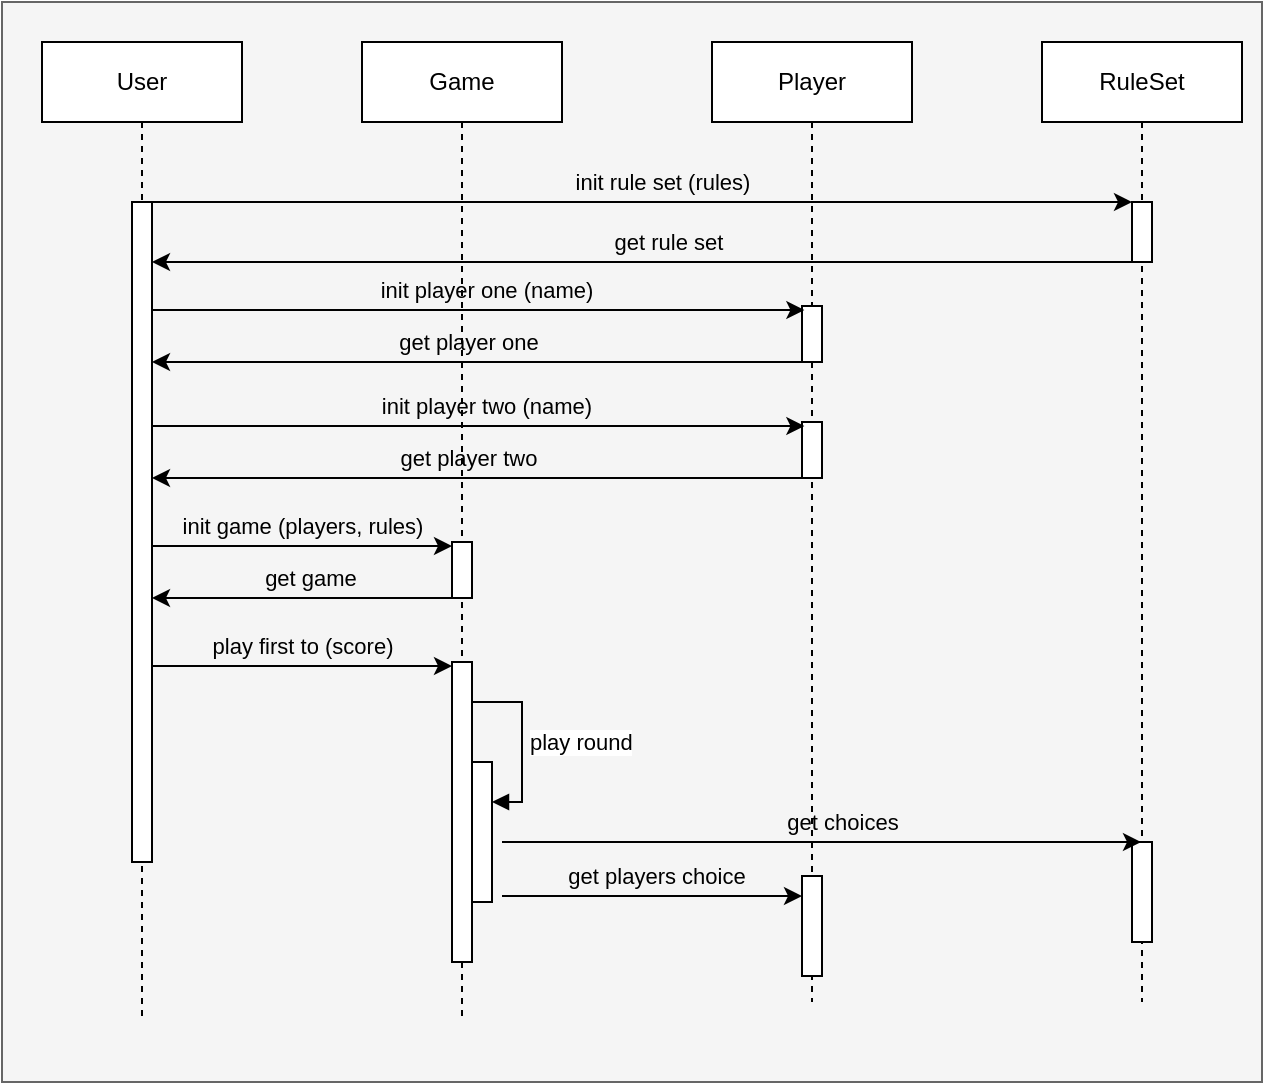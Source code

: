 <mxfile>
    <diagram id="u9CfZ9LrfUK4aCFaM3PY" name="Page-1">
        <mxGraphModel dx="937" dy="570" grid="1" gridSize="10" guides="1" tooltips="1" connect="1" arrows="1" fold="1" page="1" pageScale="1" pageWidth="850" pageHeight="1100" math="0" shadow="0">
            <root>
                <mxCell id="0"/>
                <mxCell id="1" parent="0"/>
                <mxCell id="68" value="" style="rounded=0;whiteSpace=wrap;html=1;fillColor=#f5f5f5;strokeColor=#666666;fontColor=#333333;" vertex="1" parent="1">
                    <mxGeometry x="20" y="220" width="630" height="540" as="geometry"/>
                </mxCell>
                <mxCell id="20" value="Game" style="shape=umlLifeline;perimeter=lifelinePerimeter;whiteSpace=wrap;html=1;container=1;dropTarget=0;collapsible=0;recursiveResize=0;outlineConnect=0;portConstraint=eastwest;newEdgeStyle={&quot;curved&quot;:0,&quot;rounded&quot;:0};labelBackgroundColor=none;" vertex="1" parent="1">
                    <mxGeometry x="200" y="240" width="100" height="490" as="geometry"/>
                </mxCell>
                <mxCell id="42" value="" style="html=1;points=[[0,0,0,0,5],[0,1,0,0,-5],[1,0,0,0,5],[1,1,0,0,-5]];perimeter=orthogonalPerimeter;outlineConnect=0;targetShapes=umlLifeline;portConstraint=eastwest;newEdgeStyle={&quot;curved&quot;:0,&quot;rounded&quot;:0};" vertex="1" parent="20">
                    <mxGeometry x="45" y="250" width="10" height="28" as="geometry"/>
                </mxCell>
                <mxCell id="51" value="" style="html=1;points=[[0,0,0,0,5],[0,1,0,0,-5],[1,0,0,0,5],[1,1,0,0,-5]];perimeter=orthogonalPerimeter;outlineConnect=0;targetShapes=umlLifeline;portConstraint=eastwest;newEdgeStyle={&quot;curved&quot;:0,&quot;rounded&quot;:0};" vertex="1" parent="20">
                    <mxGeometry x="45" y="310" width="10" height="150" as="geometry"/>
                </mxCell>
                <mxCell id="52" style="edgeStyle=none;html=1;" edge="1" parent="20" target="51">
                    <mxGeometry relative="1" as="geometry">
                        <mxPoint x="-109.0" y="312.0" as="sourcePoint"/>
                        <mxPoint x="221.19" y="312.0" as="targetPoint"/>
                    </mxGeometry>
                </mxCell>
                <mxCell id="53" value="play first to (score)" style="edgeLabel;html=1;align=center;verticalAlign=middle;resizable=0;points=[];labelBackgroundColor=none;" vertex="1" connectable="0" parent="52">
                    <mxGeometry x="0.098" relative="1" as="geometry">
                        <mxPoint x="-6" y="-10" as="offset"/>
                    </mxGeometry>
                </mxCell>
                <mxCell id="58" value="" style="html=1;points=[[0,0,0,0,5],[0,1,0,0,-5],[1,0,0,0,5],[1,1,0,0,-5]];perimeter=orthogonalPerimeter;outlineConnect=0;targetShapes=umlLifeline;portConstraint=eastwest;newEdgeStyle={&quot;curved&quot;:0,&quot;rounded&quot;:0};" vertex="1" parent="20">
                    <mxGeometry x="55" y="360" width="10" height="70" as="geometry"/>
                </mxCell>
                <mxCell id="59" value="play round" style="html=1;align=left;spacingLeft=2;endArrow=block;rounded=0;edgeStyle=orthogonalEdgeStyle;curved=0;rounded=0;" edge="1" target="58" parent="20" source="51">
                    <mxGeometry relative="1" as="geometry">
                        <mxPoint x="125" y="300" as="sourcePoint"/>
                        <Array as="points">
                            <mxPoint x="80" y="330"/>
                            <mxPoint x="80" y="380"/>
                        </Array>
                    </mxGeometry>
                </mxCell>
                <mxCell id="21" value="Player" style="shape=umlLifeline;perimeter=lifelinePerimeter;whiteSpace=wrap;html=1;container=1;dropTarget=0;collapsible=0;recursiveResize=0;outlineConnect=0;portConstraint=eastwest;newEdgeStyle={&quot;curved&quot;:0,&quot;rounded&quot;:0};" vertex="1" parent="1">
                    <mxGeometry x="375" y="240" width="100" height="480" as="geometry"/>
                </mxCell>
                <mxCell id="29" value="" style="html=1;points=[[0,0,0,0,5],[0,1,0,0,-5],[1,0,0,0,5],[1,1,0,0,-5]];perimeter=orthogonalPerimeter;outlineConnect=0;targetShapes=umlLifeline;portConstraint=eastwest;newEdgeStyle={&quot;curved&quot;:0,&quot;rounded&quot;:0};" vertex="1" parent="21">
                    <mxGeometry x="45" y="132" width="10" height="28" as="geometry"/>
                </mxCell>
                <mxCell id="37" value="" style="html=1;points=[[0,0,0,0,5],[0,1,0,0,-5],[1,0,0,0,5],[1,1,0,0,-5]];perimeter=orthogonalPerimeter;outlineConnect=0;targetShapes=umlLifeline;portConstraint=eastwest;newEdgeStyle={&quot;curved&quot;:0,&quot;rounded&quot;:0};" vertex="1" parent="21">
                    <mxGeometry x="45" y="190" width="10" height="28" as="geometry"/>
                </mxCell>
                <mxCell id="38" style="edgeStyle=none;html=1;" edge="1" parent="21" source="56">
                    <mxGeometry relative="1" as="geometry">
                        <mxPoint x="-284.0" y="192.0" as="sourcePoint"/>
                        <mxPoint x="46.19" y="192.0" as="targetPoint"/>
                    </mxGeometry>
                </mxCell>
                <mxCell id="39" value="&lt;span style=&quot;color: rgb(0, 0, 0);&quot;&gt;init player two (name)&lt;/span&gt;" style="edgeLabel;html=1;align=center;verticalAlign=middle;resizable=0;points=[];labelBackgroundColor=none;" vertex="1" connectable="0" parent="38">
                    <mxGeometry x="0.098" relative="1" as="geometry">
                        <mxPoint x="-12" y="-10" as="offset"/>
                    </mxGeometry>
                </mxCell>
                <mxCell id="40" style="edgeStyle=none;html=1;" edge="1" parent="21" target="56">
                    <mxGeometry relative="1" as="geometry">
                        <mxPoint x="45" y="218" as="sourcePoint"/>
                        <mxPoint x="-285.0" y="218.0" as="targetPoint"/>
                    </mxGeometry>
                </mxCell>
                <mxCell id="41" value="&lt;span style=&quot;color: rgb(0, 0, 0);&quot;&gt;get player two&lt;/span&gt;" style="edgeLabel;html=1;align=center;verticalAlign=middle;resizable=0;points=[];labelBackgroundColor=none;" vertex="1" connectable="0" parent="40">
                    <mxGeometry x="0.098" relative="1" as="geometry">
                        <mxPoint x="11" y="-10" as="offset"/>
                    </mxGeometry>
                </mxCell>
                <mxCell id="43" style="edgeStyle=none;html=1;" edge="1" parent="21" target="42">
                    <mxGeometry relative="1" as="geometry">
                        <mxPoint x="-284.0" y="252.0" as="sourcePoint"/>
                        <mxPoint x="46.19" y="252.0" as="targetPoint"/>
                    </mxGeometry>
                </mxCell>
                <mxCell id="44" value="init game (players, rules)" style="edgeLabel;html=1;align=center;verticalAlign=middle;resizable=0;points=[];labelBackgroundColor=none;" vertex="1" connectable="0" parent="43">
                    <mxGeometry x="0.098" relative="1" as="geometry">
                        <mxPoint x="-6" y="-10" as="offset"/>
                    </mxGeometry>
                </mxCell>
                <mxCell id="60" value="" style="html=1;points=[[0,0,0,0,5],[0,1,0,0,-5],[1,0,0,0,5],[1,1,0,0,-5]];perimeter=orthogonalPerimeter;outlineConnect=0;targetShapes=umlLifeline;portConstraint=eastwest;newEdgeStyle={&quot;curved&quot;:0,&quot;rounded&quot;:0};" vertex="1" parent="21">
                    <mxGeometry x="45" y="417" width="10" height="50" as="geometry"/>
                </mxCell>
                <mxCell id="22" value="RuleSet" style="shape=umlLifeline;perimeter=lifelinePerimeter;whiteSpace=wrap;html=1;container=1;dropTarget=0;collapsible=0;recursiveResize=0;outlineConnect=0;portConstraint=eastwest;newEdgeStyle={&quot;curved&quot;:0,&quot;rounded&quot;:0};" vertex="1" parent="1">
                    <mxGeometry x="540" y="240" width="100" height="480" as="geometry"/>
                </mxCell>
                <mxCell id="25" value="" style="html=1;points=[[0,0,0,0,5],[0,1,0,0,-5],[1,0,0,0,5],[1,1,0,0,-5]];perimeter=orthogonalPerimeter;outlineConnect=0;targetShapes=umlLifeline;portConstraint=eastwest;newEdgeStyle={&quot;curved&quot;:0,&quot;rounded&quot;:0};" vertex="1" parent="22">
                    <mxGeometry x="45" y="80" width="10" height="30" as="geometry"/>
                </mxCell>
                <mxCell id="63" value="" style="html=1;points=[[0,0,0,0,5],[0,1,0,0,-5],[1,0,0,0,5],[1,1,0,0,-5]];perimeter=orthogonalPerimeter;outlineConnect=0;targetShapes=umlLifeline;portConstraint=eastwest;newEdgeStyle={&quot;curved&quot;:0,&quot;rounded&quot;:0};" vertex="1" parent="22">
                    <mxGeometry x="45" y="400" width="10" height="50" as="geometry"/>
                </mxCell>
                <mxCell id="26" style="edgeStyle=none;html=1;" edge="1" parent="1" target="25">
                    <mxGeometry relative="1" as="geometry">
                        <mxPoint x="90" y="320.0" as="sourcePoint"/>
                    </mxGeometry>
                </mxCell>
                <mxCell id="27" value="init rule set (rules)" style="edgeLabel;html=1;align=center;verticalAlign=middle;resizable=0;points=[];labelBackgroundColor=none;" vertex="1" connectable="0" parent="26">
                    <mxGeometry x="0.098" relative="1" as="geometry">
                        <mxPoint x="-12" y="-10" as="offset"/>
                    </mxGeometry>
                </mxCell>
                <mxCell id="28" value="User" style="shape=umlLifeline;perimeter=lifelinePerimeter;whiteSpace=wrap;html=1;container=1;dropTarget=0;collapsible=0;recursiveResize=0;outlineConnect=0;portConstraint=eastwest;newEdgeStyle={&quot;curved&quot;:0,&quot;rounded&quot;:0};" vertex="1" parent="1">
                    <mxGeometry x="40" y="240" width="100" height="490" as="geometry"/>
                </mxCell>
                <mxCell id="56" value="" style="html=1;points=[[0,0,0,0,5],[0,1,0,0,-5],[1,0,0,0,5],[1,1,0,0,-5]];perimeter=orthogonalPerimeter;outlineConnect=0;targetShapes=umlLifeline;portConstraint=eastwest;newEdgeStyle={&quot;curved&quot;:0,&quot;rounded&quot;:0};" vertex="1" parent="28">
                    <mxGeometry x="45" y="80" width="10" height="330" as="geometry"/>
                </mxCell>
                <mxCell id="30" style="edgeStyle=none;html=1;" edge="1" parent="1" source="56">
                    <mxGeometry relative="1" as="geometry">
                        <mxPoint x="100" y="374" as="sourcePoint"/>
                        <mxPoint x="421.19" y="374.0" as="targetPoint"/>
                    </mxGeometry>
                </mxCell>
                <mxCell id="31" value="init player one (name)" style="edgeLabel;html=1;align=center;verticalAlign=middle;resizable=0;points=[];labelBackgroundColor=none;" vertex="1" connectable="0" parent="30">
                    <mxGeometry x="0.098" relative="1" as="geometry">
                        <mxPoint x="-12" y="-10" as="offset"/>
                    </mxGeometry>
                </mxCell>
                <mxCell id="32" style="edgeStyle=none;html=1;" edge="1" parent="1" target="56">
                    <mxGeometry relative="1" as="geometry">
                        <mxPoint x="585" y="350.0" as="sourcePoint"/>
                        <mxPoint x="100" y="350" as="targetPoint"/>
                    </mxGeometry>
                </mxCell>
                <mxCell id="33" value="get rule set" style="edgeLabel;html=1;align=center;verticalAlign=middle;resizable=0;points=[];labelBackgroundColor=none;" vertex="1" connectable="0" parent="32">
                    <mxGeometry x="0.098" relative="1" as="geometry">
                        <mxPoint x="37" y="-10" as="offset"/>
                    </mxGeometry>
                </mxCell>
                <mxCell id="34" style="edgeStyle=none;html=1;" edge="1" parent="1" target="56">
                    <mxGeometry relative="1" as="geometry">
                        <mxPoint x="420" y="400" as="sourcePoint"/>
                        <mxPoint x="110" y="400" as="targetPoint"/>
                    </mxGeometry>
                </mxCell>
                <mxCell id="35" value="get player one" style="edgeLabel;html=1;align=center;verticalAlign=middle;resizable=0;points=[];labelBackgroundColor=none;" vertex="1" connectable="0" parent="34">
                    <mxGeometry x="0.098" relative="1" as="geometry">
                        <mxPoint x="11" y="-10" as="offset"/>
                    </mxGeometry>
                </mxCell>
                <mxCell id="47" style="edgeStyle=none;html=1;" edge="1" parent="1" source="42">
                    <mxGeometry relative="1" as="geometry">
                        <mxPoint x="230" y="518" as="sourcePoint"/>
                        <mxPoint x="95" y="518" as="targetPoint"/>
                    </mxGeometry>
                </mxCell>
                <mxCell id="48" value="get game" style="edgeLabel;html=1;align=center;verticalAlign=middle;resizable=0;points=[];labelBackgroundColor=none;" vertex="1" connectable="0" parent="47">
                    <mxGeometry x="0.098" relative="1" as="geometry">
                        <mxPoint x="11" y="-10" as="offset"/>
                    </mxGeometry>
                </mxCell>
                <mxCell id="61" style="edgeStyle=none;html=1;" edge="1" parent="1">
                    <mxGeometry relative="1" as="geometry">
                        <mxPoint x="270" y="667" as="sourcePoint"/>
                        <mxPoint x="420" y="667" as="targetPoint"/>
                    </mxGeometry>
                </mxCell>
                <mxCell id="62" value="get players choice" style="edgeLabel;html=1;align=center;verticalAlign=middle;resizable=0;points=[];labelBackgroundColor=none;" vertex="1" connectable="0" parent="61">
                    <mxGeometry x="0.098" relative="1" as="geometry">
                        <mxPoint x="-6" y="-10" as="offset"/>
                    </mxGeometry>
                </mxCell>
                <mxCell id="64" style="edgeStyle=none;html=1;" edge="1" parent="1" target="22">
                    <mxGeometry relative="1" as="geometry">
                        <mxPoint x="270" y="640" as="sourcePoint"/>
                        <mxPoint x="420" y="640" as="targetPoint"/>
                    </mxGeometry>
                </mxCell>
                <mxCell id="65" value="get choices" style="edgeLabel;html=1;align=center;verticalAlign=middle;resizable=0;points=[];labelBackgroundColor=none;" vertex="1" connectable="0" parent="64">
                    <mxGeometry x="0.098" relative="1" as="geometry">
                        <mxPoint x="-6" y="-10" as="offset"/>
                    </mxGeometry>
                </mxCell>
            </root>
        </mxGraphModel>
    </diagram>
</mxfile>